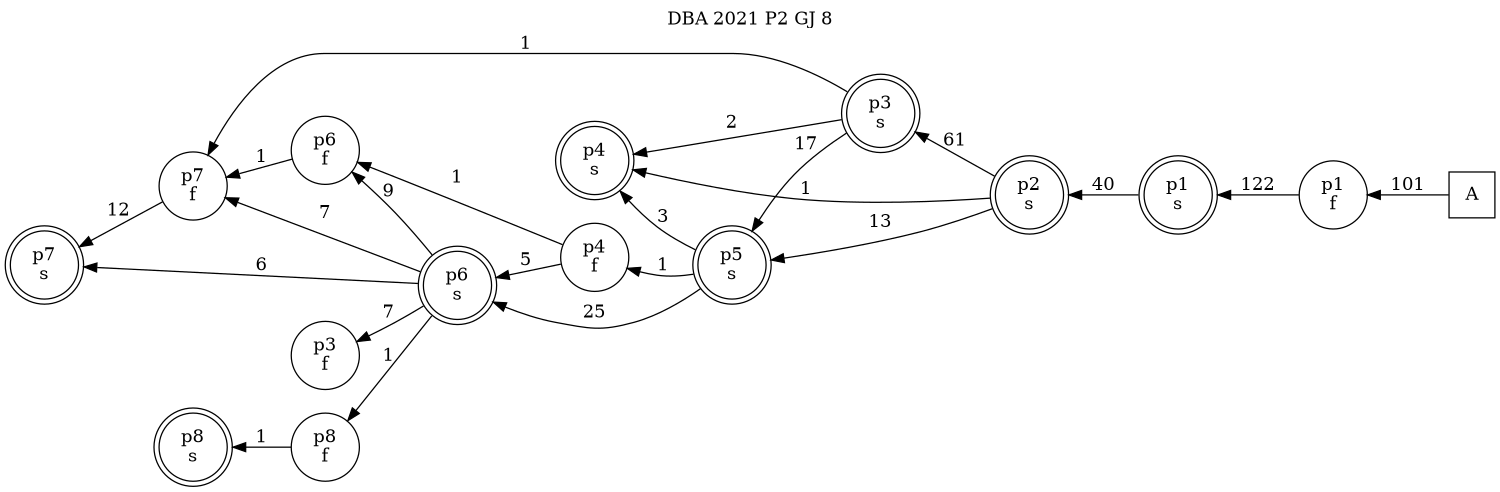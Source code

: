 digraph DBA_2021_P2_GJ_8_GOOD {
labelloc="tl"
label= " DBA 2021 P2 GJ 8 "
rankdir="RL";
graph [ size=" 10 , 10 !"]

"A" [shape="square" label="A"]
"p1_f" [shape="circle" label="p1
f"]
"p1_s" [shape="doublecircle" label="p1
s"]
"p2_s" [shape="doublecircle" label="p2
s"]
"p3_s" [shape="doublecircle" label="p3
s"]
"p5_s" [shape="doublecircle" label="p5
s"]
"p4_s" [shape="doublecircle" label="p4
s"]
"p6_s" [shape="doublecircle" label="p6
s"]
"p7_f" [shape="circle" label="p7
f"]
"p7_s" [shape="doublecircle" label="p7
s"]
"p6_f" [shape="circle" label="p6
f"]
"p4_f" [shape="circle" label="p4
f"]
"p3_f" [shape="circle" label="p3
f"]
"p8_f" [shape="circle" label="p8
f"]
"p8_s" [shape="doublecircle" label="p8
s"]
"A" -> "p1_f" [ label=101]
"p1_f" -> "p1_s" [ label=122]
"p1_s" -> "p2_s" [ label=40]
"p2_s" -> "p3_s" [ label=61]
"p2_s" -> "p5_s" [ label=13]
"p2_s" -> "p4_s" [ label=1]
"p3_s" -> "p5_s" [ label=17]
"p3_s" -> "p4_s" [ label=2]
"p3_s" -> "p7_f" [ label=1]
"p5_s" -> "p4_s" [ label=3]
"p5_s" -> "p6_s" [ label=25]
"p5_s" -> "p4_f" [ label=1]
"p6_s" -> "p7_f" [ label=7]
"p6_s" -> "p7_s" [ label=6]
"p6_s" -> "p6_f" [ label=9]
"p6_s" -> "p3_f" [ label=7]
"p6_s" -> "p8_f" [ label=1]
"p7_f" -> "p7_s" [ label=12]
"p6_f" -> "p7_f" [ label=1]
"p4_f" -> "p6_s" [ label=5]
"p4_f" -> "p6_f" [ label=1]
"p8_f" -> "p8_s" [ label=1]
}

